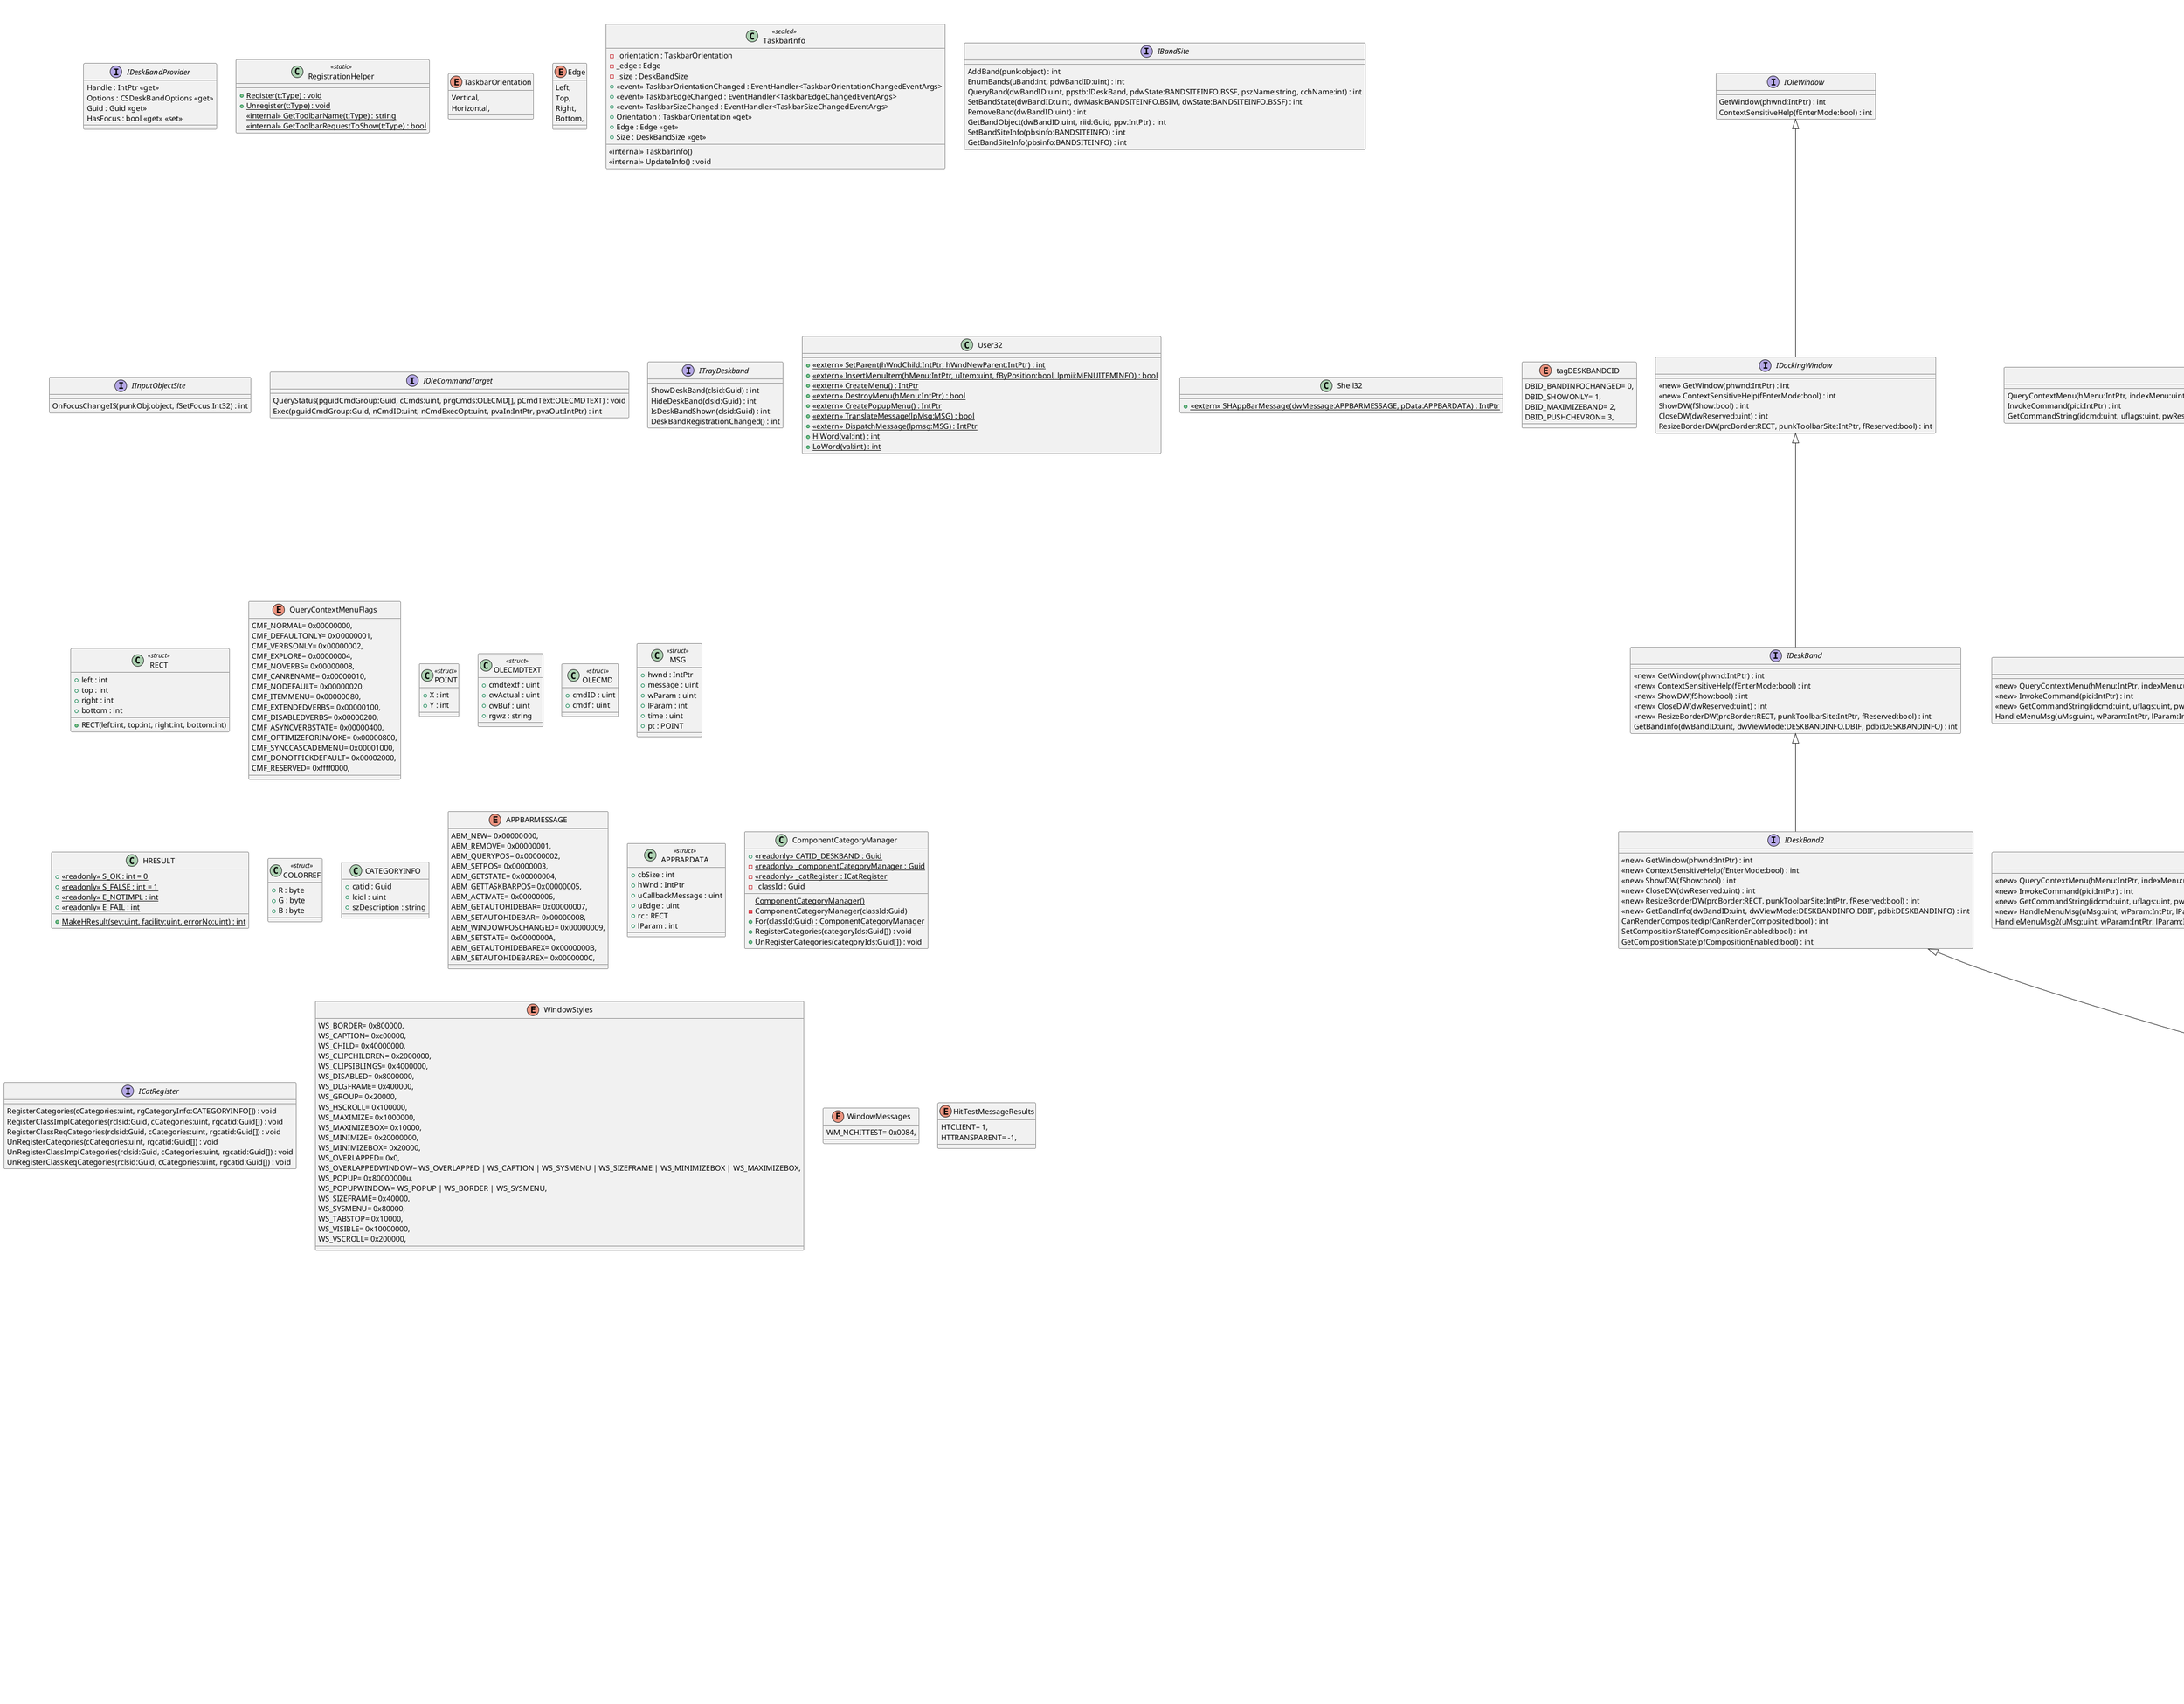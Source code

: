 @startuml
class CSDeskBandImpl <<sealed>> {
    - <<readonly>> _provider : IDeskBandProvider
    - <<readonly>> _contextMenuActions : Dictionary<uint, DeskBandMenuAction>
    - _parentWindowHandle : IntPtr
    - _parentSite : object
    - _id : uint
    - _menutStartId : uint = 0
    - _deskbandCommandGroupId : Guid
    + CSDeskBandImpl(provider:IDeskBandProvider)
    <<internal>>  <<event>> Closed : EventHandler 
    <<internal>> Options : CSDeskBandOptions <<get>>
    <<internal>> TaskbarInfo : TaskbarInfo <<get>>
    + GetWindow(phwnd:IntPtr) : int
    + ContextSensitiveHelp(fEnterMode:bool) : int
    + ShowDW(fShow:bool) : int
    + CloseDW(dwReserved:uint) : int
    + ResizeBorderDW(prcBorder:RECT, punkToolbarSite:IntPtr, fReserved:bool) : int
    + GetBandInfo(dwBandID:uint, dwViewMode:DESKBANDINFO.DBIF, pdbi:DESKBANDINFO) : int
    + CanRenderComposited(pfCanRenderComposited:bool) : int
    + SetCompositionState(fCompositionEnabled:bool) : int
    + GetCompositionState(pfCompositionEnabled:bool) : int
    + SetSite(pUnkSite:object) : int
    + GetSite(riid:Guid, ppvSite:IntPtr) : int
    + QueryContextMenu(hMenu:IntPtr, indexMenu:uint, idCmdFirst:uint, idCmdLast:uint, uFlags:QueryContextMenuFlags) : int
    + InvokeCommand(pici:IntPtr) : int
    + GetCommandString(idcmd:uint, uflags:uint, pwReserved:uint, pcszName:string, cchMax:uint) : int
    + HandleMenuMsg(uMsg:uint, wParam:IntPtr, lParam:IntPtr) : int
    + HandleMenuMsg2(uMsg:uint, wParam:IntPtr, lParam:IntPtr, plResult:IntPtr) : int
    + GetClassID(pClassID:Guid) : int
    + GetSizeMax(pcbSize:ulong) : int
    + IsDirty() : int
    + Load(pStm:object) : int
    + Save(pStm:IntPtr, fClearDirty:bool) : int
    + CloseDeskBand() : void
    + UIActivateIO(fActivate:int, msg:MSG) : int
    + HasFocusIO() : int
    + TranslateAcceleratorIO(msg:MSG) : int
    + UpdateFocus(focused:bool) : void
    - Options_PropertyChanged(sender:object, e:System.ComponentModel.PropertyChangedEventArgs) : void
}
class CSDeskBandOptions <<sealed>> {
    + {static} <<readonly>> TaskbarHorizontalHeightLarge : int = 40
    + {static} <<readonly>> TaskbarHorizontalHeightSmall : int = 30
    + {static} <<readonly>> TaskbarVerticalWidth : int = 62
    + {static} <<readonly>> NoLimit : int
    - _horizontalSize : DeskBandSize
    - _maxHorizontalHeight : int
    - _minHorizontalSize : DeskBandSize
    - _verticalSize : DeskBandSize
    - _maxVerticalWidth : int
    - _minVerticalSize : DeskBandSize
    - _title : string = ""
    - _showTitle : bool = false
    - _isFixed : bool = false
    - _heightIncrement : int = 1
    - _heightCanChange : bool = true
    - _contextMenuItems : ICollection<DeskBandMenuItem>
    + CSDeskBandOptions()
    +  <<event>> PropertyChanged : PropertyChangedEventHandler 
    + HeightCanChange : bool <<get>> <<set>>
    + HeightIncrement : int <<get>> <<set>>
    + IsFixed : bool <<get>> <<set>>
    + ShowTitle : bool <<get>> <<set>>
    + Title : string <<get>> <<set>>
    + MinVerticalSize : DeskBandSize <<get>> <<set>>
    + MaxVerticalWidth : int <<get>> <<set>>
    + VerticalSize : DeskBandSize <<get>> <<set>>
    + MinHorizontalSize : DeskBandSize <<get>> <<set>>
    + MaxHorizontalHeight : int <<get>> <<set>>
    + HorizontalSize : DeskBandSize <<get>> <<set>>
    + ContextMenuItems : ICollection<DeskBandMenuItem> <<get>> <<set>>
    - OnPropertyChanged(propertyName:string) : void
}
class CSDeskBandRegistrationAttribute <<sealed>> {
    + Name : string <<get>> <<set>>
    + ShowDeskBand : bool <<get>> <<set>>
}
class DeskBandSize <<sealed>> {
    - _width : int
    - _height : int
    + DeskBandSize(width:int, height:int)
    +  <<event>> PropertyChanged : PropertyChangedEventHandler 
    + Width : int <<get>> <<set>>
    + Height : int <<get>> <<set>>
    - OnPropertyChanged(propertyName:string) : void
}
interface ICSDeskBand {
}
interface IDeskBandProvider {
    Handle : IntPtr <<get>>
    Options : CSDeskBandOptions <<get>>
    Guid : Guid <<get>>
    HasFocus : bool <<get>> <<set>>
}
class RegistrationHelper <<static>> {
    + {static} Register(t:Type) : void
    + {static} Unregister(t:Type) : void
    <<internal>> {static} GetToolbarName(t:Type) : string
    <<internal>> {static} GetToolbarRequestToShow(t:Type) : bool
}
enum TaskbarOrientation {
    Vertical,
    Horizontal,
}
enum Edge {
    Left,
    Top,
    Right,
    Bottom,
}
class TaskbarInfo <<sealed>> {
    - _orientation : TaskbarOrientation
    - _edge : Edge
    - _size : DeskBandSize
    <<internal>> TaskbarInfo()
    +  <<event>> TaskbarOrientationChanged : EventHandler<TaskbarOrientationChangedEventArgs> 
    +  <<event>> TaskbarEdgeChanged : EventHandler<TaskbarEdgeChangedEventArgs> 
    +  <<event>> TaskbarSizeChanged : EventHandler<TaskbarSizeChangedEventArgs> 
    + Orientation : TaskbarOrientation <<get>>
    + Edge : Edge <<get>>
    + Size : DeskBandSize <<get>>
    <<internal>> UpdateInfo() : void
}
class TaskbarOrientationChangedEventArgs <<sealed>> {
    + TaskbarOrientationChangedEventArgs(orientation:TaskbarOrientation)
    + Orientation : TaskbarOrientation <<get>>
}
class TaskbarSizeChangedEventArgs <<sealed>> {
    + TaskbarSizeChangedEventArgs(size:DeskBandSize)
    + Size : DeskBandSize <<get>>
}
class TaskbarEdgeChangedEventArgs <<sealed>> {
    + TaskbarEdgeChangedEventArgs(edge:Edge)
    + Edge : Edge <<get>>
}
interface IBandSite {
    AddBand(punk:object) : int
    EnumBands(uBand:int, pdwBandID:uint) : int
    QueryBand(dwBandID:uint, ppstb:IDeskBand, pdwState:BANDSITEINFO.BSSF, pszName:string, cchName:int) : int
    SetBandState(dwBandID:uint, dwMask:BANDSITEINFO.BSIM, dwState:BANDSITEINFO.BSSF) : int
    RemoveBand(dwBandID:uint) : int
    GetBandObject(dwBandID:uint, riid:Guid, ppv:IntPtr) : int
    SetBandSiteInfo(pbsinfo:BANDSITEINFO) : int
    GetBandSiteInfo(pbsinfo:BANDSITEINFO) : int
}
interface IDockingWindow {
    <<new>> GetWindow(phwnd:IntPtr) : int
    <<new>> ContextSensitiveHelp(fEnterMode:bool) : int
    ShowDW(fShow:bool) : int
    CloseDW(dwReserved:uint) : int
    ResizeBorderDW(prcBorder:RECT, punkToolbarSite:IntPtr, fReserved:bool) : int
}
interface IDeskBand {
    <<new>> GetWindow(phwnd:IntPtr) : int
    <<new>> ContextSensitiveHelp(fEnterMode:bool) : int
    <<new>> ShowDW(fShow:bool) : int
    <<new>> CloseDW(dwReserved:uint) : int
    <<new>> ResizeBorderDW(prcBorder:RECT, punkToolbarSite:IntPtr, fReserved:bool) : int
    GetBandInfo(dwBandID:uint, dwViewMode:DESKBANDINFO.DBIF, pdbi:DESKBANDINFO) : int
}
interface IDeskBand2 {
    <<new>> GetWindow(phwnd:IntPtr) : int
    <<new>> ContextSensitiveHelp(fEnterMode:bool) : int
    <<new>> ShowDW(fShow:bool) : int
    <<new>> CloseDW(dwReserved:uint) : int
    <<new>> ResizeBorderDW(prcBorder:RECT, punkToolbarSite:IntPtr, fReserved:bool) : int
    <<new>> GetBandInfo(dwBandID:uint, dwViewMode:DESKBANDINFO.DBIF, pdbi:DESKBANDINFO) : int
    CanRenderComposited(pfCanRenderComposited:bool) : int
    SetCompositionState(fCompositionEnabled:bool) : int
    GetCompositionState(pfCompositionEnabled:bool) : int
}
interface IContextMenu {
    QueryContextMenu(hMenu:IntPtr, indexMenu:uint, idCmdFirst:uint, idCmdLast:uint, uFlags:QueryContextMenuFlags) : int
    InvokeCommand(pici:IntPtr) : int
    GetCommandString(idcmd:uint, uflags:uint, pwReserved:uint, pcszName:string, cchMax:uint) : int
}
interface IContextMenu2 {
    <<new>> QueryContextMenu(hMenu:IntPtr, indexMenu:uint, idCmdFirst:uint, idCmdLast:uint, uFlags:QueryContextMenuFlags) : int
    <<new>> InvokeCommand(pici:IntPtr) : int
    <<new>> GetCommandString(idcmd:uint, uflags:uint, pwReserved:uint, pcszName:string, cchMax:uint) : int
    HandleMenuMsg(uMsg:uint, wParam:IntPtr, lParam:IntPtr) : int
}
interface IContextMenu3 {
    <<new>> QueryContextMenu(hMenu:IntPtr, indexMenu:uint, idCmdFirst:uint, idCmdLast:uint, uFlags:QueryContextMenuFlags) : int
    <<new>> InvokeCommand(pici:IntPtr) : int
    <<new>> GetCommandString(idcmd:uint, uflags:uint, pwReserved:uint, pcszName:string, cchMax:uint) : int
    <<new>> HandleMenuMsg(uMsg:uint, wParam:IntPtr, lParam:IntPtr) : int
    HandleMenuMsg2(uMsg:uint, wParam:IntPtr, lParam:IntPtr, plResult:IntPtr) : int
}
interface IInputObject {
    UIActivateIO(fActivate:int, msg:MSG) : int
    HasFocusIO() : int
    TranslateAcceleratorIO(msg:MSG) : int
}
interface IInputObjectSite {
    OnFocusChangeIS(punkObj:object, fSetFocus:Int32) : int
}
interface IObjectWithSite {
    SetSite(pUnkSite:object) : int
    GetSite(riid:Guid, ppvSite:IntPtr) : int
}
interface IOleCommandTarget {
    QueryStatus(pguidCmdGroup:Guid, cCmds:uint, prgCmds:OLECMD[], pCmdText:OLECMDTEXT) : void
    Exec(pguidCmdGroup:Guid, nCmdID:uint, nCmdExecOpt:uint, pvaIn:IntPtr, pvaOut:IntPtr) : int
}
interface IOleWindow {
    GetWindow(phwnd:IntPtr) : int
    ContextSensitiveHelp(fEnterMode:bool) : int
}
interface IPersist {
    GetClassID(pClassID:Guid) : int
}
interface IPersistStream {
    <<new>> GetClassID(pClassID:Guid) : int
    GetSizeMax(pcbSize:ulong) : int
    IsDirty() : int
    Load(pStm:object) : int
    Save(pStm:IntPtr, fClearDirty:bool) : int
}
interface ITrayDeskband {
    ShowDeskBand(clsid:Guid) : int
    HideDeskBand(clsid:Guid) : int
    IsDeskBandShown(clsid:Guid) : int
    DeskBandRegistrationChanged() : int
}
class User32 {
    + {static} <<extern>> SetParent(hWndChild:IntPtr, hWndNewParent:IntPtr) : int
    + {static} <<extern>> InsertMenuItem(hMenu:IntPtr, uItem:uint, fByPosition:bool, lpmii:MENUITEMINFO) : bool
    + {static} <<extern>> CreateMenu() : IntPtr
    + {static} <<extern>> DestroyMenu(hMenu:IntPtr) : bool
    + {static} <<extern>> CreatePopupMenu() : IntPtr
    + {static} <<extern>> TranslateMessage(lpMsg:MSG) : bool
    + {static} <<extern>> DispatchMessage(lpmsg:MSG) : IntPtr
    + {static} HiWord(val:int) : int
    + {static} LoWord(val:int) : int
}
class Shell32 {
    + {static} <<extern>> SHAppBarMessage(dwMessage:APPBARMESSAGE, pData:APPBARDATA) : IntPtr
}
enum tagDESKBANDCID {
    DBID_BANDINFOCHANGED= 0,
    DBID_SHOWONLY= 1,
    DBID_MAXIMIZEBAND= 2,
    DBID_PUSHCHEVRON= 3,
}
class RECT <<struct>> {
    + left : int
    + top : int
    + right : int
    + bottom : int
    + RECT(left:int, top:int, right:int, bottom:int)
}
enum QueryContextMenuFlags {
    CMF_NORMAL= 0x00000000,
    CMF_DEFAULTONLY= 0x00000001,
    CMF_VERBSONLY= 0x00000002,
    CMF_EXPLORE= 0x00000004,
    CMF_NOVERBS= 0x00000008,
    CMF_CANRENAME= 0x00000010,
    CMF_NODEFAULT= 0x00000020,
    CMF_ITEMMENU= 0x00000080,
    CMF_EXTENDEDVERBS= 0x00000100,
    CMF_DISABLEDVERBS= 0x00000200,
    CMF_ASYNCVERBSTATE= 0x00000400,
    CMF_OPTIMIZEFORINVOKE= 0x00000800,
    CMF_SYNCCASCADEMENU= 0x00001000,
    CMF_DONOTPICKDEFAULT= 0x00002000,
    CMF_RESERVED= 0xffff0000,
}
class POINT <<struct>> {
    + X : int
    + Y : int
}
class OLECMDTEXT <<struct>> {
    + cmdtextf : uint
    + cwActual : uint
    + cwBuf : uint
    + rgwz : string
}
class OLECMD <<struct>> {
    + cmdID : uint
    + cmdf : uint
}
class MSG <<struct>> {
    + hwnd : IntPtr
    + message : uint
    + wParam : uint
    + lParam : int
    + time : uint
    + pt : POINT
}
class MENUITEMINFO <<struct>> {
    + cbSize : int
    + fMask : MIIM
    + fType : MFT
    + fState : MFS
    + wID : uint
    + hSubMenu : IntPtr
    + hbmpChecked : IntPtr
    + hbmpUnchecked : IntPtr
    + dwItemData : IntPtr
    + dwTypeData : string
    + cch : uint
    + hbmpItem : IntPtr
}
class HRESULT {
    + {static} <<readonly>> S_OK : int = 0
    + {static} <<readonly>> S_FALSE : int = 1
    + {static} <<readonly>> E_NOTIMPL : int
    + {static} <<readonly>> E_FAIL : int
    + {static} MakeHResult(sev:uint, facility:uint, errorNo:uint) : int
}
class DESKBANDINFO <<struct>> {
    + dwMask : DBIM
    + ptMinSize : POINT
    + ptMaxSize : POINT
    + ptIntegral : POINT
    + ptActual : POINT
    + wszTitle : String
    + dwModeFlags : DBIMF
    + crBkgnd : COLORREF
}
class COLORREF <<struct>> {
    + R : byte
    + G : byte
    + B : byte
}
class CMINVOKECOMMANDINFOEX <<struct>> {
    + cbSize : uint
    + fMask : CMIC
    + hwnd : IntPtr
    + lpVerb : IntPtr
    + lpParameters : string
    + lpDirectory : string
    + nShow : int
    + dwHotKey : uint
    + hIcon : IntPtr
    + lpTitle : string
    + lpVerbW : IntPtr
    + lpParametersW : string
    + lpDirectoryW : string
    + lpTitleW : string
    + ptInvoke : POINT
}
class CMINVOKECOMMANDINFO {
    + cbSize : int
    + fMask : CMIC
    + hwnd : IntPtr
    + lpVerb : IntPtr
    + lpParameters : string
    + lpDirectory : string
    + nShow : int
    + dwHotKey : int
    + hIcon : IntPtr
}
class CATEGORYINFO {
    + catid : Guid
    + lcidl : uint
    + szDescription : string
}
class BANDSITEINFO <<struct>> {
    + dwMask : BSIM
    + dwState : BSSF
    + dwStyle : BSIS
}
enum APPBARMESSAGE {
    ABM_NEW= 0x00000000,
    ABM_REMOVE= 0x00000001,
    ABM_QUERYPOS= 0x00000002,
    ABM_SETPOS= 0x00000003,
    ABM_GETSTATE= 0x00000004,
    ABM_GETTASKBARPOS= 0x00000005,
    ABM_ACTIVATE= 0x00000006,
    ABM_GETAUTOHIDEBAR= 0x00000007,
    ABM_SETAUTOHIDEBAR= 0x00000008,
    ABM_WINDOWPOSCHANGED= 0x00000009,
    ABM_SETSTATE= 0x0000000A,
    ABM_GETAUTOHIDEBAREX= 0x0000000B,
    ABM_SETAUTOHIDEBAREX= 0x0000000C,
}
class APPBARDATA <<struct>> {
    + cbSize : int
    + hWnd : IntPtr
    + uCallbackMessage : uint
    + uEdge : uint
    + rc : RECT
    + lParam : int
}
class ComponentCategoryManager {
    + {static} <<readonly>> CATID_DESKBAND : Guid
    - {static} <<readonly>> _componentCategoryManager : Guid
    - {static} <<readonly>> _catRegister : ICatRegister
    - _classId : Guid
    {static} ComponentCategoryManager()
    - ComponentCategoryManager(classId:Guid)
    + {static} For(classId:Guid) : ComponentCategoryManager
    + RegisterCategories(categoryIds:Guid[]) : void
    + UnRegisterCategories(categoryIds:Guid[]) : void
}
interface ICatRegister {
    RegisterCategories(cCategories:uint, rgCategoryInfo:CATEGORYINFO[]) : void
    RegisterClassImplCategories(rclsid:Guid, cCategories:uint, rgcatid:Guid[]) : void
    RegisterClassReqCategories(rclsid:Guid, cCategories:uint, rgcatid:Guid[]) : void
    UnRegisterCategories(cCategories:uint, rgcatid:Guid[]) : void
    UnRegisterClassImplCategories(rclsid:Guid, cCategories:uint, rgcatid:Guid[]) : void
    UnRegisterClassReqCategories(rclsid:Guid, cCategories:uint, rgcatid:Guid[]) : void
}
enum WindowStyles {
    WS_BORDER= 0x800000,
    WS_CAPTION= 0xc00000,
    WS_CHILD= 0x40000000,
    WS_CLIPCHILDREN= 0x2000000,
    WS_CLIPSIBLINGS= 0x4000000,
    WS_DISABLED= 0x8000000,
    WS_DLGFRAME= 0x400000,
    WS_GROUP= 0x20000,
    WS_HSCROLL= 0x100000,
    WS_MAXIMIZE= 0x1000000,
    WS_MAXIMIZEBOX= 0x10000,
    WS_MINIMIZE= 0x20000000,
    WS_MINIMIZEBOX= 0x20000,
    WS_OVERLAPPED= 0x0,
    WS_OVERLAPPEDWINDOW= WS_OVERLAPPED | WS_CAPTION | WS_SYSMENU | WS_SIZEFRAME | WS_MINIMIZEBOX | WS_MAXIMIZEBOX,
    WS_POPUP= 0x80000000u,
    WS_POPUPWINDOW= WS_POPUP | WS_BORDER | WS_SYSMENU,
    WS_SIZEFRAME= 0x40000,
    WS_SYSMENU= 0x80000,
    WS_TABSTOP= 0x10000,
    WS_VISIBLE= 0x10000000,
    WS_VSCROLL= 0x200000,
}
enum WindowMessages {
    WM_NCHITTEST= 0x0084,
}
enum HitTestMessageResults {
    HTCLIENT= 1,
    HTTRANSPARENT= -1,
}
abstract class DeskBandMenuItem {
    <<internal>> {abstract} AddToMenu(menu:IntPtr, itemPosition:uint, itemId:uint, callbacks:Dictionary<uint, DeskBandMenuAction>) : void
}
class DeskBandMenuSeparator <<sealed>> {
    - _menuiteminfo : MENUITEMINFO
    <<internal>> <<override>> AddToMenu(menu:IntPtr, itemPosition:uint, itemId:uint, callbacks:Dictionary<uint, DeskBandMenuAction>) : void
}
class DeskBandMenuAction <<sealed>> {
    - _menuiteminfo : MENUITEMINFO
    + DeskBandMenuAction(text:string)
    +  <<event>> Clicked : EventHandler 
    + Checked : bool <<get>> <<set>> = false
    + Enabled : bool <<get>> <<set>> = true
    + Text : string <<get>> <<set>>
    <<internal>> DoAction() : void
    <<internal>> <<override>> AddToMenu(menu:IntPtr, itemPosition:uint, itemId:uint, callbacks:Dictionary<uint, DeskBandMenuAction>) : void
}
class DeskBandMenu <<sealed>> {
    - _menu : IntPtr
    - _menuiteminfo : MENUITEMINFO
    + DeskBandMenu(text:string)
    + DeskBandMenu(text:string, items:IEnumerable<DeskBandMenuItem>)
    + Items : ICollection<DeskBandMenuItem> <<get>>
    + Enabled : bool <<get>> <<set>> = true
    + Text : string <<get>> <<set>>
    <<internal>> <<override>> AddToMenu(menu:IntPtr, itemPosition:uint, itemId:uint, callbacks:Dictionary<uint, DeskBandMenuAction>) : void
    - ClearMenu() : void
}
enum MIIM {
    MIIM_BITMAP= 0x00000080,
    MIIM_CHECKMARKS= 0x00000008,
    MIIM_DATA= 0x00000020,
    MIIM_FTYPE= 0x00000100,
    MIIM_ID= 0x00000002,
    MIIM_STATE= 0x00000001,
    MIIM_STRING= 0x00000040,
    MIIM_SUBMENU= 0x00000004,
    MIIM_TYPE= 0x00000010,
}
enum MFT {
    MFT_BITMAP= 0x00000004,
    MFT_MENUBARBREAK= 0x00000020,
    MFT_MENUBREAK= 0x00000040,
    MFT_OWNERDRAW= 0x00000100,
    MFT_RADIOCHECK= 0x00000200,
    MFT_RIGHTJUSTIFY= 0x00004000,
    MFT_RIGHTORDER= 0x00002000,
    MFT_SEPARATOR= 0x00000800,
    MFT_STRING= 0x00000000,
}
enum MFS {
    MFS_CHECKED= 0x00000008,
    MFS_DEFAULT= 0x00001000,
    MFS_DISABLED= 0x00000003,
    MFS_ENABLED= 0x00000000,
    MFS_GRAYED= 0x00000003,
    MFS_HILITE= 0x00000080,
    MFS_UNCHECKED= 0x00000000,
    MFS_UNHILITE= 0x00000000,
}
enum DBIF {
    DBIF_VIEWMODE_NORMAL= 0x0000,
    DBIF_VIEWMODE_VERTICAL= 0x0001,
    DBIF_VIEWMODE_FLOATING= 0x0002,
    DBIF_VIEWMODE_TRANSPARENT= 0x0004,
}
enum DBIM {
    DBIM_MINSIZE= 0x0001,
    DBIM_MAXSIZE= 0x0002,
    DBIM_INTEGRAL= 0x0004,
    DBIM_ACTUAL= 0x0008,
    DBIM_TITLE= 0x0010,
    DBIM_MODEFLAGS= 0x0020,
    DBIM_BKCOLOR= 0x0040,
}
enum DBIMF {
    DBIMF_NORMAL= 0x0000,
    DBIMF_FIXED= 0x0001,
    DBIMF_FIXEDBMP= 0x0004,
    DBIMF_VARIABLEHEIGHT= 0x0008,
    DBIMF_UNDELETEABLE= 0x0010,
    DBIMF_DEBOSSED= 0x0020,
    DBIMF_BKCOLOR= 0x0040,
    DBIMF_USECHEVRON= 0x0080,
    DBIMF_BREAK= 0x0100,
    DBIMF_ADDTOFRONT= 0x0200,
    DBIMF_TOPALIGN= 0x0400,
    DBIMF_NOGRIPPER= 0x0800,
    DBIMF_ALWAYSGRIPPER= 0x1000,
    DBIMF_NOMARGINS= 0x2000,
}
enum CMIC {
    CMIC_MASK_HOTKEY= 0x00000020,
    CMIC_MASK_ICON= 0x00000010,
    CMIC_MASK_FLAG_NO_UI= 0x00000400,
    CMIC_MASK_UNICODE= 0x00004000,
    CMIC_MASK_NO_CONSOLE= 0x00008000,
    CMIC_MASK_ASYNCOK= 0x00100000,
    CMIC_MASK_NOASYNC= 0x00000100,
    CMIC_MASK_SHIFT_DOWN= 0x10000000,
    CMIC_MASK_PTINVOKE= 0x20000000,
    CMIC_MASK_CONTROL_DOWN= 0x40000000,
    CMIC_MASK_FLAG_LOG_USAGE= 0x04000000,
    CMIC_MASK_NOZONECHECKS= 0x00800000,
}
enum CMIC {
    CMIC_MASK_HOTKEY= 0x00000020,
    CMIC_MASK_ICON= 0x00000010,
    CMIC_MASK_FLAG_NO_UI= 0x00000400,
    CMIC_MASK_NO_CONSOLE= 0x00008000,
    CMIC_MASK_ASYNCOK= 0x00100000,
    CMIC_MASK_NOASYNC= 0x00000100,
    CMIC_MASK_SHIFT_DOWN= 0x10000000,
    CMIC_MASK_CONTROL_DOWN= 0x40000000,
    CMIC_MASK_FLAG_LOG_USAGE= 0x04000000,
    CMIC_MASK_NOZONECHECKS= 0x00800000,
}
enum BSIM {
    BSIM_STATE= 0x00000001,
    BSIM_STYLE= 0x00000002,
}
enum BSSF {
    BSSF_VISIBLE= 0x00000001,
    BSSF_NOTITLE= 0x00000002,
    BSSF_UNDELETEABLE= 0x00001000,
}
enum BSIS {
    BSIS_AUTOGRIPPER= 0x00000000,
    BSIS_NOGRIPPER= 0x00000001,
    BSIS_ALWAYSGRIPPER= 0x00000002,
    BSIS_LEFTALIGN= 0x00000004,
    BSIS_SINGLECLICK= 0x00000008,
    BSIS_NOCONTEXTMENU= 0x00000010,
    BSIS_NODROPTARGET= 0x00000020,
    BSIS_NOCAPTION= 0x00000040,
    BSIS_PREFERNOLINEBREAK= 0x00000080,
    BSIS_LOCKED= 0x00000100,
    BSIS_PRESERVEORDERDURINGLAYOUT= 0x00000200,
    BSIS_FIXEDORDER= 0x00000400,
}
ICSDeskBand <|-- CSDeskBandImpl
INotifyPropertyChanged <|-- CSDeskBandOptions
Attribute <|-- CSDeskBandRegistrationAttribute
INotifyPropertyChanged <|-- DeskBandSize
IDeskBand2 <|-- ICSDeskBand
IObjectWithSite <|-- ICSDeskBand
IContextMenu3 <|-- ICSDeskBand
IPersistStream <|-- ICSDeskBand
IInputObject <|-- ICSDeskBand
EventArgs <|-- TaskbarOrientationChangedEventArgs
EventArgs <|-- TaskbarSizeChangedEventArgs
EventArgs <|-- TaskbarEdgeChangedEventArgs
IOleWindow <|-- IDockingWindow
IDockingWindow <|-- IDeskBand
IDeskBand <|-- IDeskBand2
IContextMenu <|-- IContextMenu2
IContextMenu2 <|-- IContextMenu3
IPersist <|-- IPersistStream
DeskBandMenuItem <|-- DeskBandMenuSeparator
DeskBandMenuItem <|-- DeskBandMenuAction
DeskBandMenuItem <|-- DeskBandMenu
MENUITEMINFO +-- MIIM
MENUITEMINFO +-- MFT
MENUITEMINFO +-- MFS
DESKBANDINFO +-- DBIF
DESKBANDINFO +-- DBIM
DESKBANDINFO +-- DBIMF
CMINVOKECOMMANDINFOEX +-- CMIC
CMINVOKECOMMANDINFO +-- CMIC
BANDSITEINFO +-- BSIM
BANDSITEINFO +-- BSSF
BANDSITEINFO +-- BSIS
@enduml
